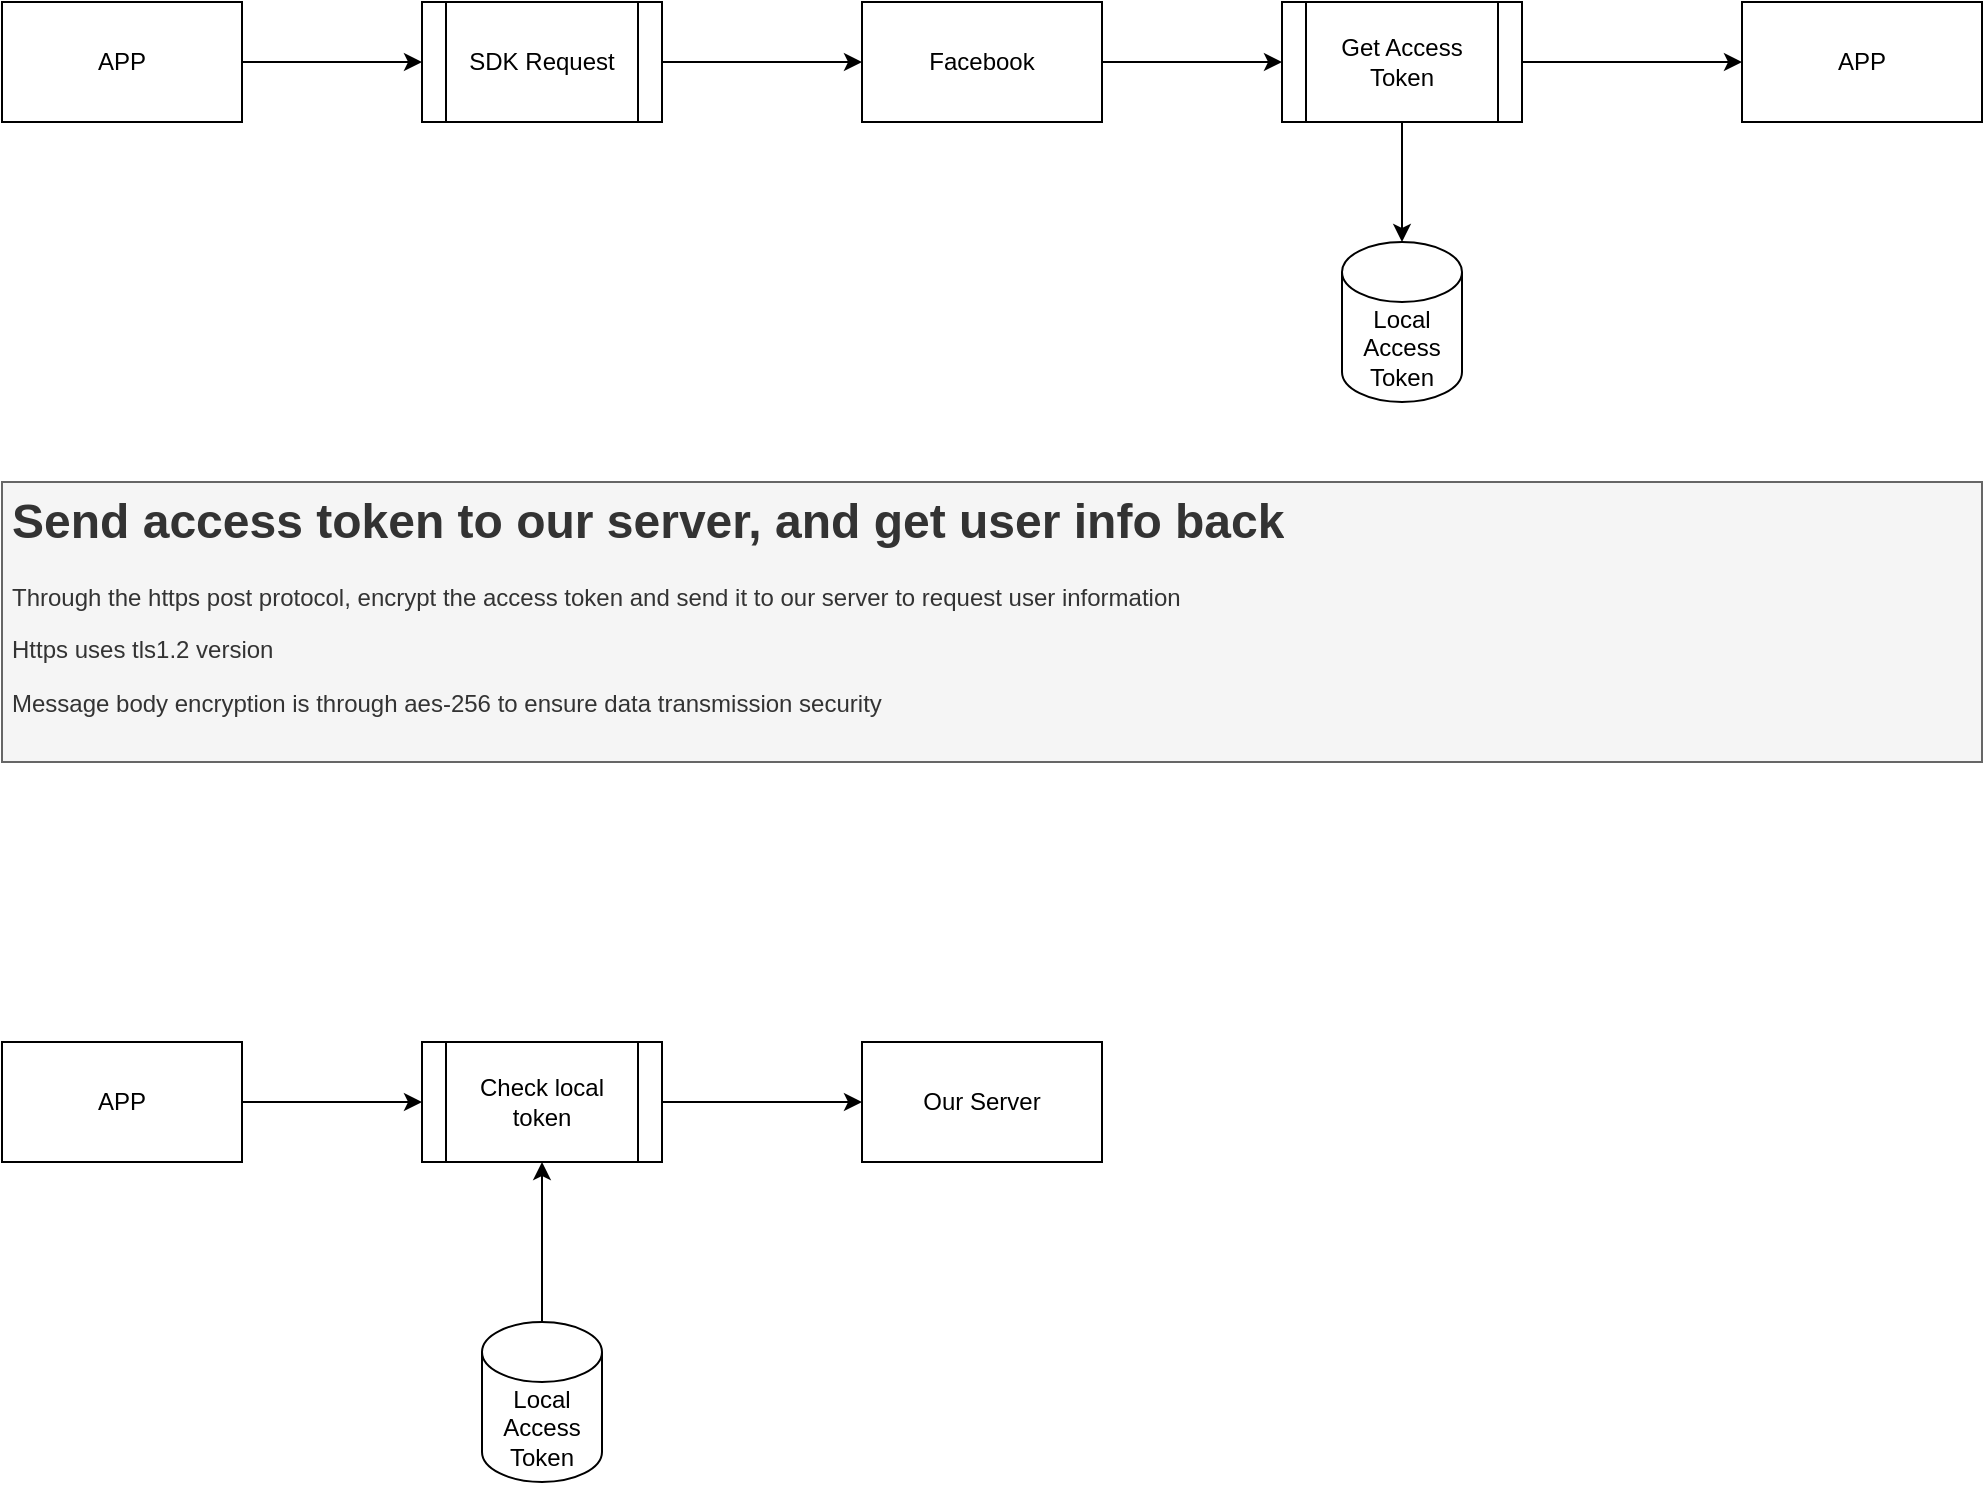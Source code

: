 <mxfile version="21.2.3" type="github" pages="3">
  <diagram name="第 1 页" id="x43TS9VtYkoSws5q7L16">
    <mxGraphModel dx="1270" dy="804" grid="1" gridSize="10" guides="1" tooltips="1" connect="1" arrows="1" fold="1" page="1" pageScale="1" pageWidth="1920" pageHeight="1200" math="0" shadow="0">
      <root>
        <mxCell id="0" />
        <mxCell id="1" parent="0" />
        <mxCell id="r0FDKJ4D7PrAV66_dY8I-9" style="edgeStyle=orthogonalEdgeStyle;rounded=0;orthogonalLoop=1;jettySize=auto;html=1;exitX=1;exitY=0.5;exitDx=0;exitDy=0;entryX=0;entryY=0.5;entryDx=0;entryDy=0;" edge="1" parent="1" source="r0FDKJ4D7PrAV66_dY8I-1" target="r0FDKJ4D7PrAV66_dY8I-5">
          <mxGeometry relative="1" as="geometry" />
        </mxCell>
        <mxCell id="r0FDKJ4D7PrAV66_dY8I-1" value="APP" style="rounded=0;whiteSpace=wrap;html=1;" vertex="1" parent="1">
          <mxGeometry x="80" y="80" width="120" height="60" as="geometry" />
        </mxCell>
        <mxCell id="r0FDKJ4D7PrAV66_dY8I-11" style="edgeStyle=orthogonalEdgeStyle;rounded=0;orthogonalLoop=1;jettySize=auto;html=1;exitX=1;exitY=0.5;exitDx=0;exitDy=0;entryX=0;entryY=0.5;entryDx=0;entryDy=0;" edge="1" parent="1" source="r0FDKJ4D7PrAV66_dY8I-2" target="r0FDKJ4D7PrAV66_dY8I-7">
          <mxGeometry relative="1" as="geometry" />
        </mxCell>
        <mxCell id="r0FDKJ4D7PrAV66_dY8I-2" value="Facebook" style="rounded=0;whiteSpace=wrap;html=1;" vertex="1" parent="1">
          <mxGeometry x="510" y="80" width="120" height="60" as="geometry" />
        </mxCell>
        <mxCell id="r0FDKJ4D7PrAV66_dY8I-3" value="APP" style="rounded=0;whiteSpace=wrap;html=1;" vertex="1" parent="1">
          <mxGeometry x="950" y="80" width="120" height="60" as="geometry" />
        </mxCell>
        <mxCell id="r0FDKJ4D7PrAV66_dY8I-10" style="edgeStyle=orthogonalEdgeStyle;rounded=0;orthogonalLoop=1;jettySize=auto;html=1;exitX=1;exitY=0.5;exitDx=0;exitDy=0;entryX=0;entryY=0.5;entryDx=0;entryDy=0;" edge="1" parent="1" source="r0FDKJ4D7PrAV66_dY8I-5" target="r0FDKJ4D7PrAV66_dY8I-2">
          <mxGeometry relative="1" as="geometry" />
        </mxCell>
        <mxCell id="r0FDKJ4D7PrAV66_dY8I-5" value="SDK Request" style="shape=process;whiteSpace=wrap;html=1;backgroundOutline=1;" vertex="1" parent="1">
          <mxGeometry x="290" y="80" width="120" height="60" as="geometry" />
        </mxCell>
        <mxCell id="r0FDKJ4D7PrAV66_dY8I-6" value="Local Access&lt;br&gt;Token" style="shape=cylinder3;whiteSpace=wrap;html=1;boundedLbl=1;backgroundOutline=1;size=15;" vertex="1" parent="1">
          <mxGeometry x="750" y="200" width="60" height="80" as="geometry" />
        </mxCell>
        <mxCell id="r0FDKJ4D7PrAV66_dY8I-12" style="edgeStyle=orthogonalEdgeStyle;rounded=0;orthogonalLoop=1;jettySize=auto;html=1;exitX=1;exitY=0.5;exitDx=0;exitDy=0;entryX=0;entryY=0.5;entryDx=0;entryDy=0;" edge="1" parent="1" source="r0FDKJ4D7PrAV66_dY8I-7" target="r0FDKJ4D7PrAV66_dY8I-3">
          <mxGeometry relative="1" as="geometry" />
        </mxCell>
        <mxCell id="r0FDKJ4D7PrAV66_dY8I-13" style="edgeStyle=orthogonalEdgeStyle;rounded=0;orthogonalLoop=1;jettySize=auto;html=1;exitX=0.5;exitY=1;exitDx=0;exitDy=0;entryX=0.5;entryY=0;entryDx=0;entryDy=0;entryPerimeter=0;" edge="1" parent="1" source="r0FDKJ4D7PrAV66_dY8I-7" target="r0FDKJ4D7PrAV66_dY8I-6">
          <mxGeometry relative="1" as="geometry" />
        </mxCell>
        <mxCell id="r0FDKJ4D7PrAV66_dY8I-7" value="Get Access Token" style="shape=process;whiteSpace=wrap;html=1;backgroundOutline=1;" vertex="1" parent="1">
          <mxGeometry x="720" y="80" width="120" height="60" as="geometry" />
        </mxCell>
        <mxCell id="r0FDKJ4D7PrAV66_dY8I-18" style="edgeStyle=orthogonalEdgeStyle;rounded=0;orthogonalLoop=1;jettySize=auto;html=1;exitX=1;exitY=0.5;exitDx=0;exitDy=0;entryX=0;entryY=0.5;entryDx=0;entryDy=0;" edge="1" source="r0FDKJ4D7PrAV66_dY8I-19" target="r0FDKJ4D7PrAV66_dY8I-24" parent="1">
          <mxGeometry relative="1" as="geometry" />
        </mxCell>
        <mxCell id="r0FDKJ4D7PrAV66_dY8I-19" value="APP" style="rounded=0;whiteSpace=wrap;html=1;" vertex="1" parent="1">
          <mxGeometry x="80" y="600" width="120" height="60" as="geometry" />
        </mxCell>
        <mxCell id="r0FDKJ4D7PrAV66_dY8I-22" value="Our Server" style="rounded=0;whiteSpace=wrap;html=1;" vertex="1" parent="1">
          <mxGeometry x="510" y="600" width="120" height="60" as="geometry" />
        </mxCell>
        <mxCell id="r0FDKJ4D7PrAV66_dY8I-23" style="edgeStyle=orthogonalEdgeStyle;rounded=0;orthogonalLoop=1;jettySize=auto;html=1;exitX=1;exitY=0.5;exitDx=0;exitDy=0;entryX=0;entryY=0.5;entryDx=0;entryDy=0;" edge="1" source="r0FDKJ4D7PrAV66_dY8I-24" parent="1">
          <mxGeometry relative="1" as="geometry">
            <mxPoint x="510" y="630" as="targetPoint" />
          </mxGeometry>
        </mxCell>
        <mxCell id="r0FDKJ4D7PrAV66_dY8I-24" value="Check local token" style="shape=process;whiteSpace=wrap;html=1;backgroundOutline=1;" vertex="1" parent="1">
          <mxGeometry x="290" y="600" width="120" height="60" as="geometry" />
        </mxCell>
        <mxCell id="r0FDKJ4D7PrAV66_dY8I-29" style="edgeStyle=orthogonalEdgeStyle;rounded=0;orthogonalLoop=1;jettySize=auto;html=1;exitX=0.5;exitY=0;exitDx=0;exitDy=0;exitPerimeter=0;entryX=0.5;entryY=1;entryDx=0;entryDy=0;" edge="1" parent="1" source="r0FDKJ4D7PrAV66_dY8I-25" target="r0FDKJ4D7PrAV66_dY8I-24">
          <mxGeometry relative="1" as="geometry" />
        </mxCell>
        <mxCell id="r0FDKJ4D7PrAV66_dY8I-25" value="Local Access&lt;br&gt;Token" style="shape=cylinder3;whiteSpace=wrap;html=1;boundedLbl=1;backgroundOutline=1;size=15;" vertex="1" parent="1">
          <mxGeometry x="320" y="740" width="60" height="80" as="geometry" />
        </mxCell>
        <mxCell id="I4pa_lEHj2Cau7MgLdfz-1" value="&lt;h1&gt;Send access token to our server, and get user info back&lt;/h1&gt;&lt;p&gt;Through the https post protocol, encrypt the access token and send it to our server to request user information&lt;br&gt;&lt;/p&gt;&lt;p&gt;Https uses tls1.2 version&lt;br&gt;&lt;/p&gt;&lt;p&gt;Message body encryption is through aes-256 to ensure data transmission security&lt;br&gt;&lt;/p&gt;" style="text;html=1;strokeColor=#666666;fillColor=#f5f5f5;spacing=5;spacingTop=-20;whiteSpace=wrap;overflow=hidden;rounded=0;fontColor=#333333;" vertex="1" parent="1">
          <mxGeometry x="80" y="320" width="990" height="140" as="geometry" />
        </mxCell>
      </root>
    </mxGraphModel>
  </diagram>
  <diagram id="w3MfUEUqJJYAWyeB7gSx" name="第 2 页">
    <mxGraphModel dx="1270" dy="804" grid="0" gridSize="10" guides="1" tooltips="1" connect="1" arrows="1" fold="1" page="1" pageScale="1" pageWidth="1920" pageHeight="1200" math="0" shadow="0">
      <root>
        <mxCell id="0" />
        <mxCell id="1" parent="0" />
        <mxCell id="CJnmEO2U6YRz863aGqxL-2" value="APP" style="rounded=0;whiteSpace=wrap;html=1;" vertex="1" parent="1">
          <mxGeometry x="630" y="520" width="120" height="60" as="geometry" />
        </mxCell>
        <mxCell id="6y2NOR6K8PN4h-t25zQj-5" style="edgeStyle=orthogonalEdgeStyle;rounded=0;orthogonalLoop=1;jettySize=auto;html=1;exitX=1;exitY=0.5;exitDx=0;exitDy=0;entryX=0;entryY=0.5;entryDx=0;entryDy=0;" edge="1" parent="1" source="CJnmEO2U6YRz863aGqxL-3" target="6y2NOR6K8PN4h-t25zQj-2">
          <mxGeometry relative="1" as="geometry" />
        </mxCell>
        <mxCell id="CJnmEO2U6YRz863aGqxL-3" value="Our Server" style="rounded=0;whiteSpace=wrap;html=1;" vertex="1" parent="1">
          <mxGeometry x="80" y="90" width="120" height="60" as="geometry" />
        </mxCell>
        <mxCell id="6y2NOR6K8PN4h-t25zQj-7" style="edgeStyle=orthogonalEdgeStyle;rounded=0;orthogonalLoop=1;jettySize=auto;html=1;exitX=1;exitY=0.5;exitDx=0;exitDy=0;entryX=0;entryY=0.5;entryDx=0;entryDy=0;" edge="1" parent="1" source="6y2NOR6K8PN4h-t25zQj-1" target="6y2NOR6K8PN4h-t25zQj-3">
          <mxGeometry relative="1" as="geometry" />
        </mxCell>
        <mxCell id="6y2NOR6K8PN4h-t25zQj-1" value="Facebook" style="rounded=0;whiteSpace=wrap;html=1;" vertex="1" parent="1">
          <mxGeometry x="510" y="90" width="120" height="60" as="geometry" />
        </mxCell>
        <mxCell id="6y2NOR6K8PN4h-t25zQj-6" style="edgeStyle=orthogonalEdgeStyle;rounded=0;orthogonalLoop=1;jettySize=auto;html=1;exitX=1;exitY=0.5;exitDx=0;exitDy=0;entryX=0;entryY=0.5;entryDx=0;entryDy=0;" edge="1" parent="1" source="6y2NOR6K8PN4h-t25zQj-2" target="6y2NOR6K8PN4h-t25zQj-1">
          <mxGeometry relative="1" as="geometry" />
        </mxCell>
        <mxCell id="6y2NOR6K8PN4h-t25zQj-2" value="Graph API" style="shape=process;whiteSpace=wrap;html=1;backgroundOutline=1;" vertex="1" parent="1">
          <mxGeometry x="300" y="90" width="120" height="60" as="geometry" />
        </mxCell>
        <mxCell id="6y2NOR6K8PN4h-t25zQj-8" style="edgeStyle=orthogonalEdgeStyle;rounded=0;orthogonalLoop=1;jettySize=auto;html=1;exitX=1;exitY=0.5;exitDx=0;exitDy=0;entryX=0;entryY=0.5;entryDx=0;entryDy=0;" edge="1" parent="1" source="6y2NOR6K8PN4h-t25zQj-3" target="6y2NOR6K8PN4h-t25zQj-4">
          <mxGeometry relative="1" as="geometry" />
        </mxCell>
        <mxCell id="6y2NOR6K8PN4h-t25zQj-3" value="Return User Info" style="shape=process;whiteSpace=wrap;html=1;backgroundOutline=1;" vertex="1" parent="1">
          <mxGeometry x="730" y="90" width="120" height="60" as="geometry" />
        </mxCell>
        <mxCell id="6y2NOR6K8PN4h-t25zQj-4" value="Our Server" style="rounded=0;whiteSpace=wrap;html=1;" vertex="1" parent="1">
          <mxGeometry x="950" y="90" width="120" height="60" as="geometry" />
        </mxCell>
        <mxCell id="6y2NOR6K8PN4h-t25zQj-11" style="edgeStyle=orthogonalEdgeStyle;rounded=0;orthogonalLoop=1;jettySize=auto;html=1;exitX=1;exitY=0.5;exitDx=0;exitDy=0;entryX=0;entryY=0.5;entryDx=0;entryDy=0;" edge="1" parent="1" source="6y2NOR6K8PN4h-t25zQj-9" target="6y2NOR6K8PN4h-t25zQj-10">
          <mxGeometry relative="1" as="geometry" />
        </mxCell>
        <mxCell id="6y2NOR6K8PN4h-t25zQj-9" value="Our Server" style="rounded=0;whiteSpace=wrap;html=1;" vertex="1" parent="1">
          <mxGeometry x="80" y="520" width="120" height="60" as="geometry" />
        </mxCell>
        <mxCell id="6y2NOR6K8PN4h-t25zQj-12" style="edgeStyle=orthogonalEdgeStyle;rounded=0;orthogonalLoop=1;jettySize=auto;html=1;exitX=1;exitY=0.5;exitDx=0;exitDy=0;entryX=0;entryY=0.5;entryDx=0;entryDy=0;" edge="1" parent="1" source="6y2NOR6K8PN4h-t25zQj-10" target="CJnmEO2U6YRz863aGqxL-2">
          <mxGeometry relative="1" as="geometry" />
        </mxCell>
        <mxCell id="6y2NOR6K8PN4h-t25zQj-10" value="Https Response with body encryption" style="shape=process;whiteSpace=wrap;html=1;backgroundOutline=1;" vertex="1" parent="1">
          <mxGeometry x="350" y="520" width="120" height="60" as="geometry" />
        </mxCell>
        <mxCell id="mYR3ZALFt0NCro35AEKC-1" value="&lt;h1&gt;Get Facebook user info&lt;/h1&gt;&lt;p&gt;Use the access token sent by the APP client as a parameter to obtain user information through the graph api&lt;/p&gt;&lt;p&gt;If successful, the user sitemid and user nickname information will be saved to the mysql database&lt;br&gt;&lt;/p&gt;&lt;p&gt;If it fails, return the result of APP invalid TOKEN&lt;br&gt;&lt;/p&gt;&lt;p&gt;We are responsible for the security of information such as user sitemid and nickname, which are stored on the encrypted disk of aws&lt;br&gt;&lt;/p&gt;&lt;p&gt;Use the latest version of the graph api&lt;br&gt;&lt;/p&gt;" style="text;html=1;strokeColor=#666666;fillColor=#f5f5f5;spacing=5;spacingTop=-20;whiteSpace=wrap;overflow=hidden;rounded=0;fontColor=#333333;" vertex="1" parent="1">
          <mxGeometry x="80" y="200" width="990" height="190" as="geometry" />
        </mxCell>
        <mxCell id="mYR3ZALFt0NCro35AEKC-3" value="&lt;h1&gt;Return result to APP, user info or invalid token&amp;nbsp;&lt;/h1&gt;&lt;p&gt;The user data obtained through the graph api is encrypted and returned to the APP through https&lt;br&gt;&lt;/p&gt;&lt;p&gt;Https uses tls1.2 version&lt;br&gt;&lt;/p&gt;&lt;p&gt;Message body encryption is through aes-256 to ensure data transmission security&lt;br&gt;&lt;/p&gt;" style="text;html=1;strokeColor=#666666;fillColor=#f5f5f5;spacing=5;spacingTop=-20;whiteSpace=wrap;overflow=hidden;rounded=0;fontColor=#333333;" vertex="1" parent="1">
          <mxGeometry x="80" y="620" width="990" height="140" as="geometry" />
        </mxCell>
      </root>
    </mxGraphModel>
  </diagram>
  <diagram id="jOPRe0WHTu8u_cVHyQ1Y" name="第 3 页">
    <mxGraphModel dx="1270" dy="804" grid="0" gridSize="10" guides="1" tooltips="1" connect="1" arrows="1" fold="1" page="1" pageScale="1" pageWidth="1920" pageHeight="1200" math="0" shadow="0">
      <root>
        <mxCell id="0" />
        <mxCell id="1" parent="0" />
        <mxCell id="mQ0wDRHlYJblhZnfv1Rh-1" value="&lt;h1&gt;Send access token to our server, and get user info back&lt;/h1&gt;&lt;p&gt;Through the https post protocol, encrypt the access token and send it to our server to request user information&lt;br&gt;&lt;/p&gt;&lt;p&gt;Https uses tls1.2 version&lt;br&gt;&lt;/p&gt;&lt;p&gt;Message body encryption is through aes-256 to ensure data transmission security&lt;br&gt;&lt;/p&gt;" style="text;html=1;strokeColor=#666666;fillColor=#f5f5f5;spacing=5;spacingTop=-20;whiteSpace=wrap;overflow=hidden;rounded=0;fontColor=#333333;" vertex="1" parent="1">
          <mxGeometry x="80" y="250" width="990" height="140" as="geometry" />
        </mxCell>
        <mxCell id="0HtUv1zyAtImCoLmxlgt-1" style="edgeStyle=orthogonalEdgeStyle;rounded=0;orthogonalLoop=1;jettySize=auto;html=1;exitX=1;exitY=0.5;exitDx=0;exitDy=0;entryX=0;entryY=0.5;entryDx=0;entryDy=0;" edge="1" parent="1" source="0HtUv1zyAtImCoLmxlgt-2" target="0HtUv1zyAtImCoLmxlgt-5">
          <mxGeometry relative="1" as="geometry" />
        </mxCell>
        <mxCell id="0HtUv1zyAtImCoLmxlgt-2" value="APP" style="rounded=0;whiteSpace=wrap;html=1;" vertex="1" parent="1">
          <mxGeometry x="80" y="70" width="120" height="60" as="geometry" />
        </mxCell>
        <mxCell id="0HtUv1zyAtImCoLmxlgt-3" value="Our Server" style="rounded=0;whiteSpace=wrap;html=1;" vertex="1" parent="1">
          <mxGeometry x="810" y="70" width="120" height="60" as="geometry" />
        </mxCell>
        <mxCell id="0HtUv1zyAtImCoLmxlgt-4" style="edgeStyle=orthogonalEdgeStyle;rounded=0;orthogonalLoop=1;jettySize=auto;html=1;exitX=1;exitY=0.5;exitDx=0;exitDy=0;entryX=0;entryY=0.5;entryDx=0;entryDy=0;" edge="1" parent="1" source="0HtUv1zyAtImCoLmxlgt-5" target="0HtUv1zyAtImCoLmxlgt-7">
          <mxGeometry relative="1" as="geometry" />
        </mxCell>
        <mxCell id="0HtUv1zyAtImCoLmxlgt-5" value="Get Facebook User Info with access token" style="shape=process;whiteSpace=wrap;html=1;backgroundOutline=1;" vertex="1" parent="1">
          <mxGeometry x="310" y="70" width="120" height="60" as="geometry" />
        </mxCell>
        <mxCell id="0HtUv1zyAtImCoLmxlgt-6" style="edgeStyle=orthogonalEdgeStyle;rounded=0;orthogonalLoop=1;jettySize=auto;html=1;exitX=1;exitY=0.5;exitDx=0;exitDy=0;" edge="1" parent="1" source="0HtUv1zyAtImCoLmxlgt-7" target="0HtUv1zyAtImCoLmxlgt-3">
          <mxGeometry relative="1" as="geometry" />
        </mxCell>
        <mxCell id="0HtUv1zyAtImCoLmxlgt-7" value="use https and token params encryption" style="shape=process;whiteSpace=wrap;html=1;backgroundOutline=1;" vertex="1" parent="1">
          <mxGeometry x="560" y="70" width="120" height="60" as="geometry" />
        </mxCell>
      </root>
    </mxGraphModel>
  </diagram>
</mxfile>
